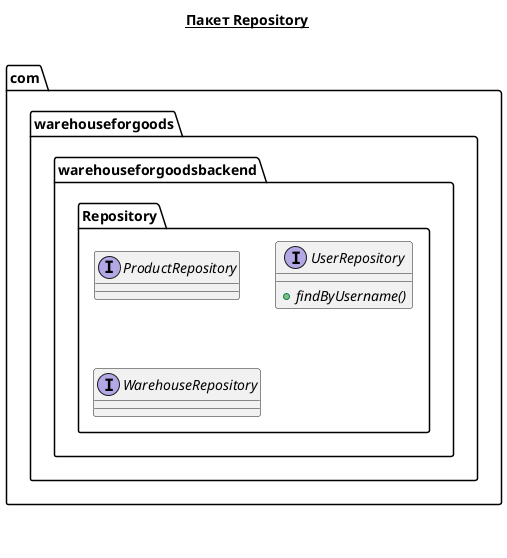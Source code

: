@startuml

title __Пакет Repository__\n


        interface com.warehouseforgoods.warehouseforgoodsbackend.Repository.ProductRepository {
        }
  


        interface com.warehouseforgoods.warehouseforgoodsbackend.Repository.UserRepository {
            {abstract} + findByUsername()
        }
  


        interface com.warehouseforgoods.warehouseforgoodsbackend.Repository.WarehouseRepository {
        }
  



right footer



endfooter

@enduml
